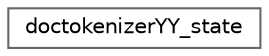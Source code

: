 digraph "Graphical Class Hierarchy"
{
 // INTERACTIVE_SVG=YES
 // LATEX_PDF_SIZE
  bgcolor="transparent";
  edge [fontname=Helvetica,fontsize=10,labelfontname=Helvetica,labelfontsize=10];
  node [fontname=Helvetica,fontsize=10,shape=box,height=0.2,width=0.4];
  rankdir="LR";
  Node0 [label="doctokenizerYY_state",height=0.2,width=0.4,color="grey40", fillcolor="white", style="filled",URL="$d9/de7/structdoctokenizer_y_y__state.html",tooltip=" "];
}
